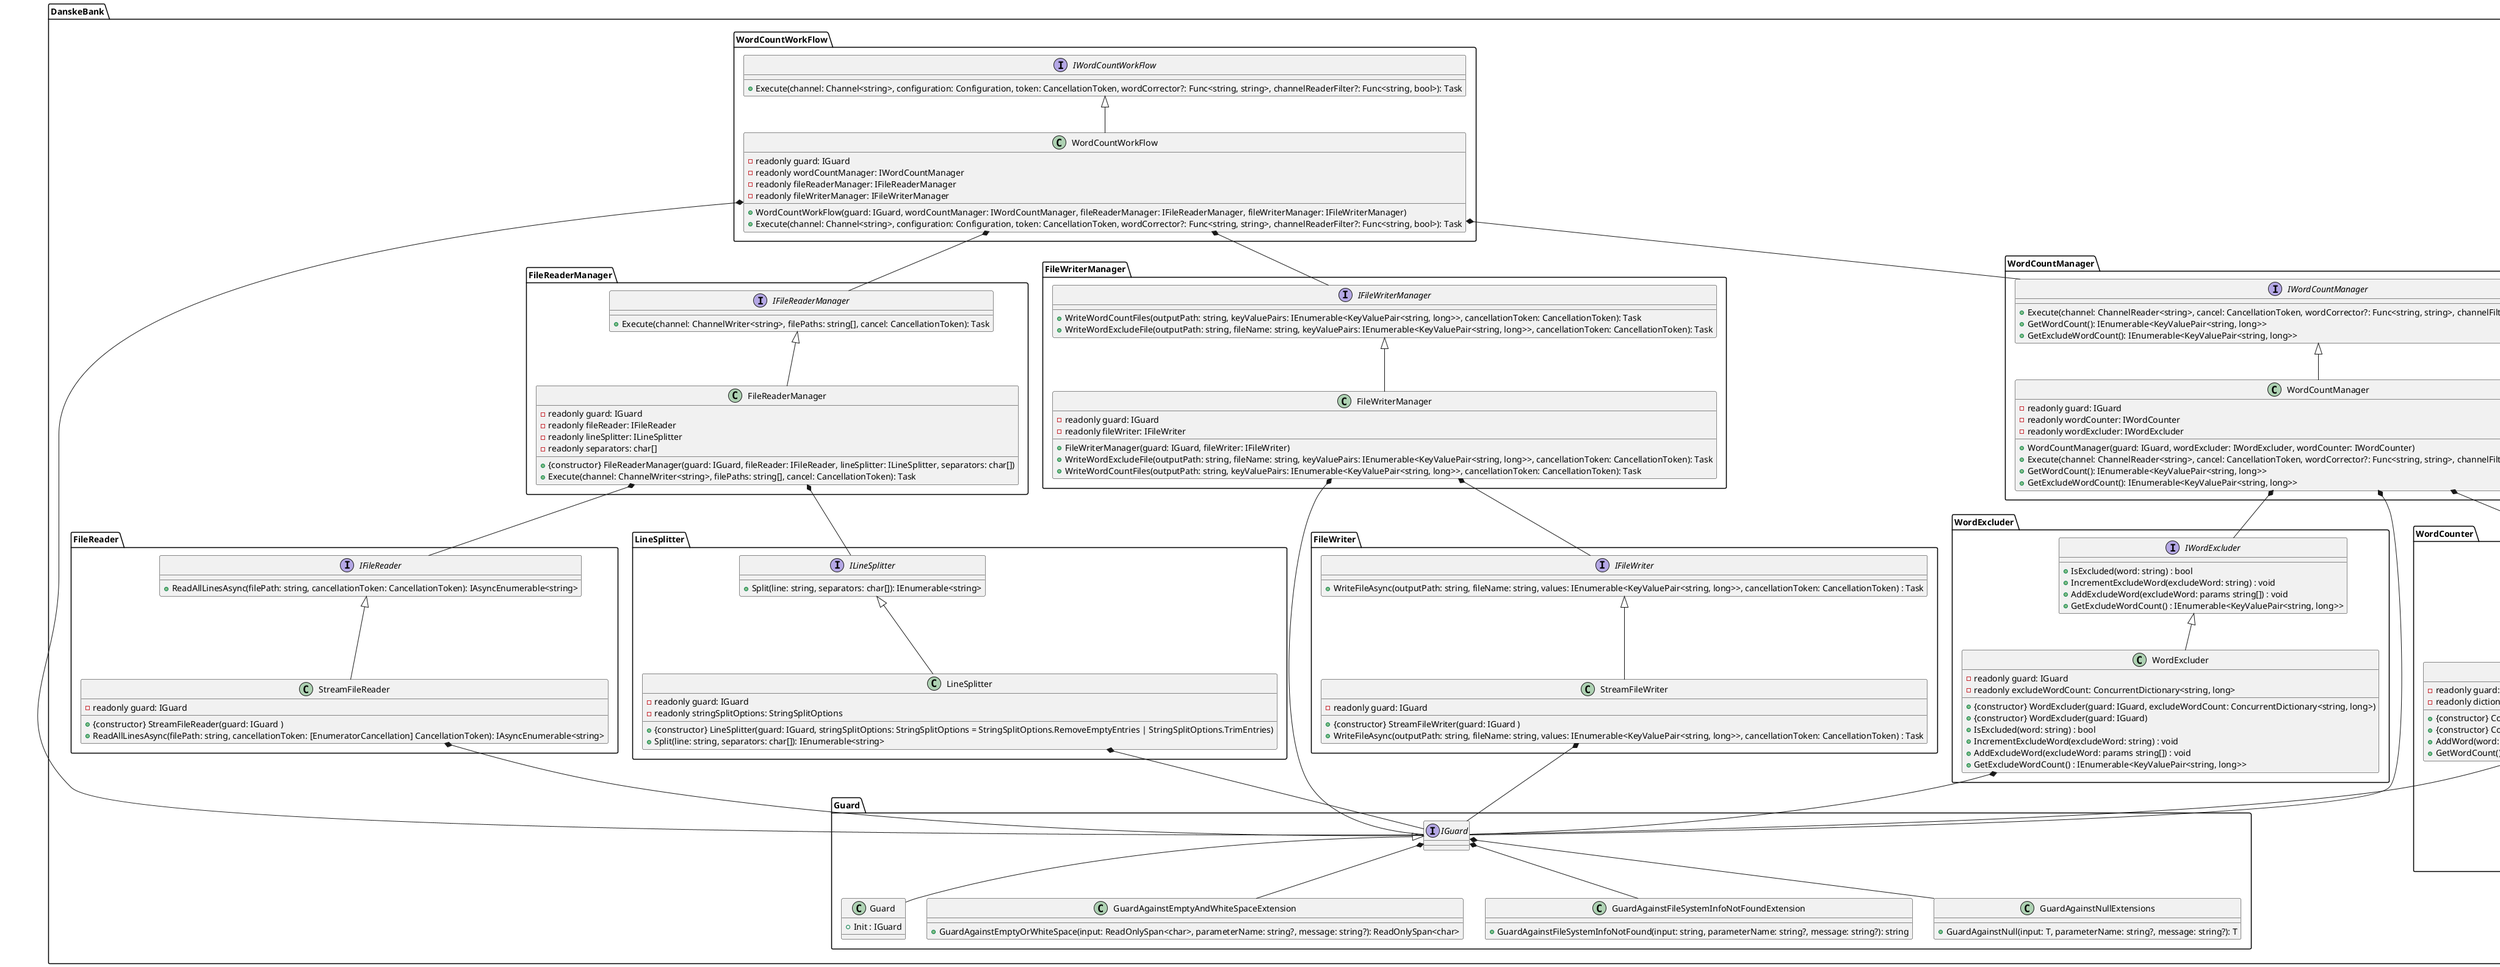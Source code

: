 @startuml DetailedClassDiagram

package "DanskeBank.Guard" {
  class Guard {
    +Init : IGuard
  }

  interface IGuard {
  }

  class GuardAgainstEmptyAndWhiteSpaceExtension {
    + GuardAgainstEmptyOrWhiteSpace(input: ReadOnlySpan<char>, parameterName: string?, message: string?): ReadOnlySpan<char>
  }

  class GuardAgainstFileSystemInfoNotFoundExtension {
    + GuardAgainstFileSystemInfoNotFound(input: string, parameterName: string?, message: string?): string
  }

  class GuardAgainstNullExtensions {
    + GuardAgainstNull(input: T, parameterName: string?, message: string?): T
  }

  IGuard <|--  Guard
  IGuard *-- GuardAgainstEmptyAndWhiteSpaceExtension
  IGuard *-- GuardAgainstFileSystemInfoNotFoundExtension
  IGuard *-- GuardAgainstNullExtensions

}

package "DanskeBank.FileReader" {
  interface IFileReader {
    + ReadAllLinesAsync(filePath: string, cancellationToken: CancellationToken): IAsyncEnumerable<string>
  }

  class StreamFileReader {
    - readonly guard: IGuard

    + {constructor} StreamFileReader(guard: IGuard )
    + ReadAllLinesAsync(filePath: string, cancellationToken: [EnumeratorCancellation] CancellationToken): IAsyncEnumerable<string>
  }

  IFileReader <|-- StreamFileReader
  StreamFileReader *-- IGuard
}

package "DanskeBank.FileWriter"{
  interface IFileWriter {
    + WriteFileAsync(outputPath: string, fileName: string, values: IEnumerable<KeyValuePair<string, long>>, cancellationToken: CancellationToken) : Task
  }

  class StreamFileWriter {

    - readonly guard: IGuard

    + {constructor} StreamFileWriter(guard: IGuard )
    + WriteFileAsync(outputPath: string, fileName: string, values: IEnumerable<KeyValuePair<string, long>>, cancellationToken: CancellationToken) : Task
  }

  IFileWriter <|-- StreamFileWriter
  StreamFileWriter *-- IGuard
}

package "DanskeBank.LineSplitter" {
  interface ILineSplitter {
    + Split(line: string, separators: char[]): IEnumerable<string>
  }

  class LineSplitter {
    - readonly guard: IGuard
    - readonly stringSplitOptions: StringSplitOptions

    + {constructor} LineSplitter(guard: IGuard, stringSplitOptions: StringSplitOptions = StringSplitOptions.RemoveEmptyEntries | StringSplitOptions.TrimEntries)
    + Split(line: string, separators: char[]): IEnumerable<string>
  }

  ILineSplitter <|-- LineSplitter
  LineSplitter *-- IGuard
}

package "DanskeBank.WordCounter" {

  interface IWordCounter {
    + AddWord(word: string): void
    + GetWordCount(): IEnumerable<KeyValuePair<string, long>>
  }

  class ConcurrentDictionaryWordCounter {
    - readonly guard: IGuard
    - readonly dictionary: ConcurrentDictionary<string, long>

    + {constructor} ConcurrentDictionaryWordCounter(guard: IGuard)
    + {constructor} ConcurrentDictionaryWordCounter(guard: IGuard, dictionary: ConcurrentDictionary<string, long>)
    + AddWord(word: string): void
    + GetWordCount(): IEnumerable<KeyValuePair<string, long>>
  }

  class TrieWordCounter {
    - readonly root: TrieNode
    - readonly Lock: object

    + {constructor} TrieWordCounter()
    + AddWord(word: string): void
    + GetWordCount(): IEnumerable<KeyValuePair<string, long>>
    - TraverseTrie(node: TrieNode, prefix: StringBuilder, wordCount: List<KeyValuePair<string, long>>): void
  }

  class TrieNode {
    + Count: long
    + Children: TrieNode[]
  }

  IWordCounter <|-- ConcurrentDictionaryWordCounter
  ConcurrentDictionaryWordCounter *-- IGuard
  IWordCounter <|-- TrieWordCounter
  TrieWordCounter *-- TrieNode

}

package "DanskeBank.WordExcluder" {

  interface IWordExcluder {
    + IsExcluded(word: string) : bool
    + IncrementExcludeWord(excludeWord: string) : void
    + AddExcludeWord(excludeWord: params string[]) : void
    + GetExcludeWordCount() : IEnumerable<KeyValuePair<string, long>>
  }

  class WordExcluder {
    - readonly guard: IGuard
    - readonly excludeWordCount: ConcurrentDictionary<string, long>

    + {constructor} WordExcluder(guard: IGuard, excludeWordCount: ConcurrentDictionary<string, long>)
    + {constructor} WordExcluder(guard: IGuard)
    + IsExcluded(word: string) : bool
    + IncrementExcludeWord(excludeWord: string) : void
    + AddExcludeWord(excludeWord: params string[]) : void
    + GetExcludeWordCount() : IEnumerable<KeyValuePair<string, long>>
  }

  IWordExcluder <|-- WordExcluder
  WordExcluder *-- IGuard
}

package "DanskeBank.FileReaderManager" {

  interface IFileReaderManager {
    + Execute(channel: ChannelWriter<string>, filePaths: string[], cancel: CancellationToken): Task
  }

  class FileReaderManager {
    - readonly guard: IGuard
    - readonly fileReader: IFileReader
    - readonly lineSplitter: ILineSplitter
    - readonly separators: char[]

    + {constructor} FileReaderManager(guard: IGuard, fileReader: IFileReader, lineSplitter: ILineSplitter, separators: char[])
    + Execute(channel: ChannelWriter<string>, filePaths: string[], cancel: CancellationToken): Task
  }

  IFileReaderManager <|-- FileReaderManager
  FileReaderManager *--  IFileReader
  FileReaderManager *--  ILineSplitter
}

package "DanskeBank.FileWriterManager" {

  interface IFileWriterManager {
    +WriteWordCountFiles(outputPath: string, keyValuePairs: IEnumerable<KeyValuePair<string, long>>, cancellationToken: CancellationToken): Task
    +WriteWordExcludeFile(outputPath: string, fileName: string, keyValuePairs: IEnumerable<KeyValuePair<string, long>>, cancellationToken: CancellationToken): Task
  }

  class FileWriterManager {
    - readonly guard: IGuard
    - readonly fileWriter: IFileWriter

    + FileWriterManager(guard: IGuard, fileWriter: IFileWriter)
    + WriteWordExcludeFile(outputPath: string, fileName: string, keyValuePairs: IEnumerable<KeyValuePair<string, long>>, cancellationToken: CancellationToken): Task
    + WriteWordCountFiles(outputPath: string, keyValuePairs: IEnumerable<KeyValuePair<string, long>>, cancellationToken: CancellationToken): Task
  }

  IFileWriterManager <|-- FileWriterManager
  FileWriterManager *-- IFileWriter
  FileWriterManager *-- IGuard
}

package "DanskeBank.WordCountManager" {
  interface IWordCountManager {
    + Execute(channel: ChannelReader<string>, cancel: CancellationToken, wordCorrector?: Func<string, string>, channelFilter?: Func<string, bool>): Task
    + GetWordCount(): IEnumerable<KeyValuePair<string, long>>
    + GetExcludeWordCount(): IEnumerable<KeyValuePair<string, long>>
  }

  class WordCountManager {
    - readonly guard: IGuard
    - readonly wordCounter: IWordCounter
    - readonly wordExcluder: IWordExcluder
    + WordCountManager(guard: IGuard, wordExcluder: IWordExcluder, wordCounter: IWordCounter)
    + Execute(channel: ChannelReader<string>, cancel: CancellationToken, wordCorrector?: Func<string, string>, channelFilter?: Func<string, bool>): Task
    + GetWordCount(): IEnumerable<KeyValuePair<string, long>>
    + GetExcludeWordCount(): IEnumerable<KeyValuePair<string, long>>
  }

  IWordCountManager <|-- WordCountManager
  WordCountManager *-- IGuard
  WordCountManager *-- IWordExcluder
  WordCountManager *-- IWordCounter
}

package "DanskeBank.WordCountWorkFlow" {

  interface IWordCountWorkFlow {
    + Execute(channel: Channel<string>, configuration: Configuration, token: CancellationToken, wordCorrector?: Func<string, string>, channelReaderFilter?: Func<string, bool>): Task
  }

  class WordCountWorkFlow {
    - readonly guard: IGuard
    - readonly wordCountManager: IWordCountManager
    - readonly fileReaderManager: IFileReaderManager
    - readonly fileWriterManager: IFileWriterManager
    + WordCountWorkFlow(guard: IGuard, wordCountManager: IWordCountManager, fileReaderManager: IFileReaderManager, fileWriterManager: IFileWriterManager)
    + Execute(channel: Channel<string>, configuration: Configuration, token: CancellationToken, wordCorrector?: Func<string, string>, channelReaderFilter?: Func<string, bool>): Task
  }

  IWordCountWorkFlow <|-- WordCountWorkFlow
  WordCountWorkFlow *-- IGuard
  WordCountWorkFlow *-- IWordCountManager
  WordCountWorkFlow *-- IFileReaderManager
  WordCountWorkFlow *-- IFileWriterManager
}

@enduml